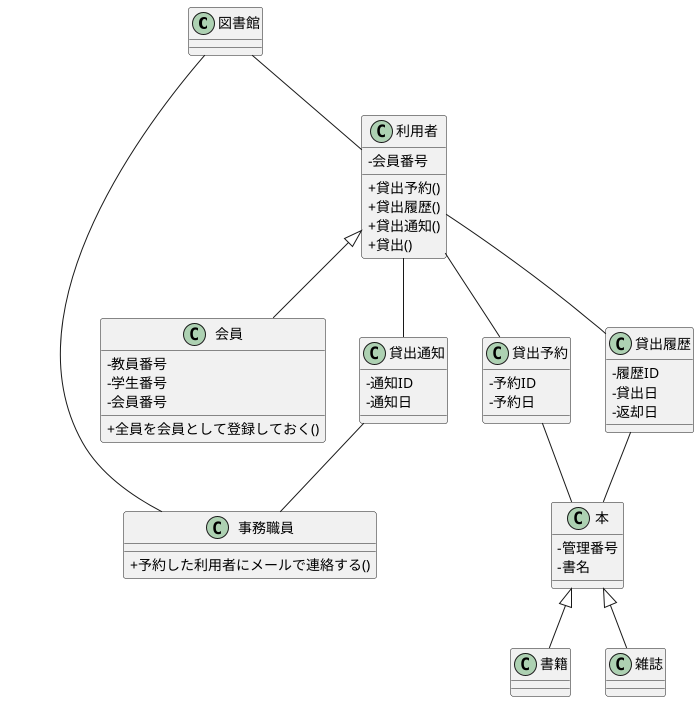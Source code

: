 @startuml 図書館システムクラス図
skinparam classAttributeIconSize 0

class 図書館
class 事務職員 {
  +予約した利用者にメールで連絡する()

}

class 利用者 {
  -会員番号
  +貸出予約()
  +貸出履歴()
  +貸出通知()
  +貸出()
  
}

class 本 {
  -管理番号
  -書名
}

class 会員 {
  -教員番号
  -学生番号
  -会員番号
  +全員を会員として登録しておく()
}

class 書籍 {
}

class 雑誌 {
}

class 貸出予約 {
  -予約ID
  -予約日
}

class 貸出履歴 {
  -履歴ID
  -貸出日
  -返却日
}

class 貸出通知 {
  -通知ID
  -通知日
}

図書館 -- 事務職員
図書館 -- 利用者

本 <|-- 書籍
本 <|-- 雑誌
利用者 <|-- 会員


利用者 -- 貸出予約
利用者 -- 貸出履歴
利用者 -- 貸出通知
貸出予約 -- 本
貸出履歴 -- 本
貸出通知 -- 事務職員

@enduml